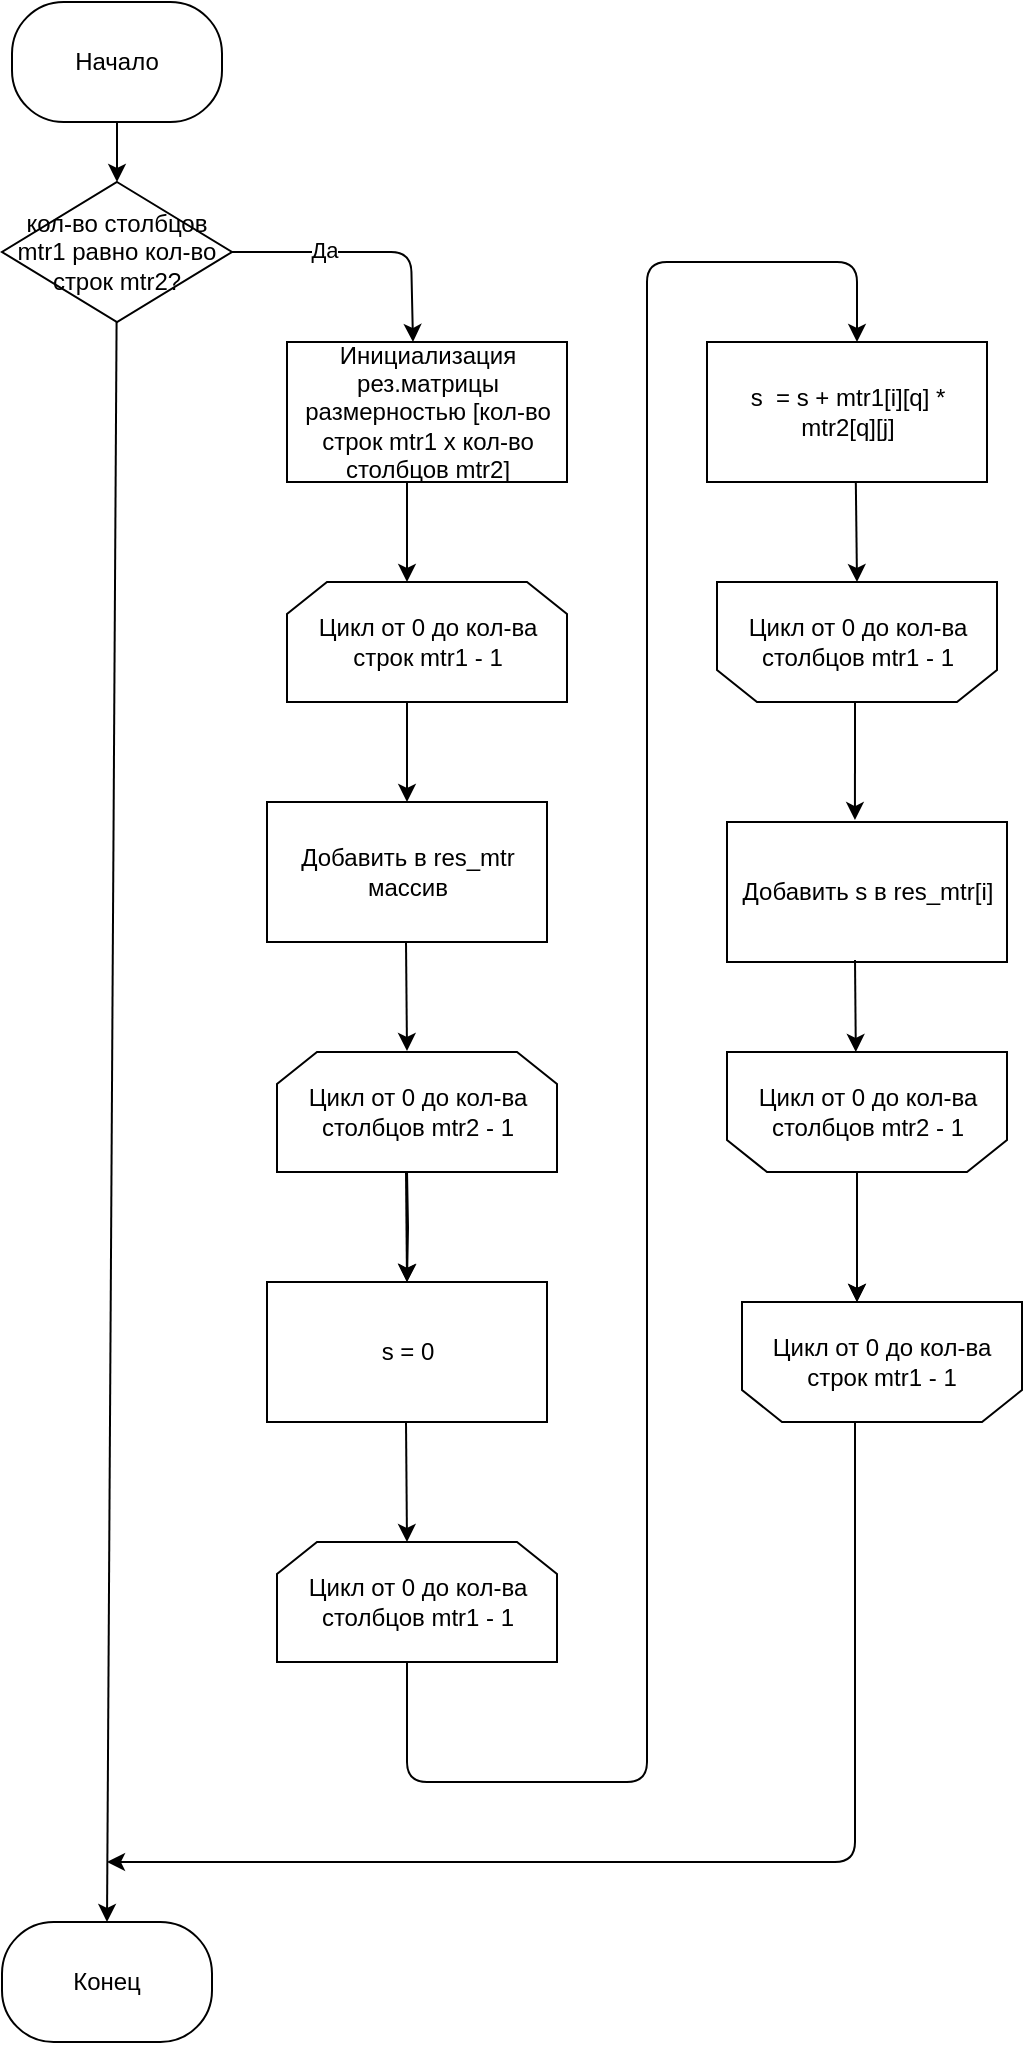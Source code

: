 <mxfile version="13.3.0" type="device"><diagram id="L7_NClhvEX-R860idN1Z" name="Page-1"><mxGraphModel dx="602" dy="595" grid="1" gridSize="10" guides="1" tooltips="1" connect="1" arrows="1" fold="1" page="1" pageScale="1" pageWidth="827" pageHeight="1169" math="0" shadow="0"><root><mxCell id="0"/><mxCell id="1" parent="0"/><mxCell id="deDOgBuy5OJwUUOrLRZp-41" value="кол-во столбцов mtr1 равно&amp;nbsp;кол-во строк mtr2?" style="rhombus;whiteSpace=wrap;html=1;" vertex="1" parent="1"><mxGeometry x="390" y="360" width="115" height="70" as="geometry"/></mxCell><mxCell id="deDOgBuy5OJwUUOrLRZp-42" value="" style="endArrow=classic;html=1;exitX=0.5;exitY=1;exitDx=0;exitDy=0;" edge="1" parent="1" target="deDOgBuy5OJwUUOrLRZp-41"><mxGeometry width="50" height="50" relative="1" as="geometry"><mxPoint x="447.5" y="330" as="sourcePoint"/><mxPoint x="492.5" y="490" as="targetPoint"/></mxGeometry></mxCell><mxCell id="deDOgBuy5OJwUUOrLRZp-43" value="" style="endArrow=classic;html=1;exitX=1;exitY=0.5;exitDx=0;exitDy=0;entryX=0.45;entryY=0;entryDx=0;entryDy=0;entryPerimeter=0;" edge="1" parent="1" source="deDOgBuy5OJwUUOrLRZp-41" target="deDOgBuy5OJwUUOrLRZp-45"><mxGeometry width="50" height="50" relative="1" as="geometry"><mxPoint x="442.5" y="540" as="sourcePoint"/><mxPoint x="592.5" y="440" as="targetPoint"/><Array as="points"><mxPoint x="594.5" y="395"/></Array></mxGeometry></mxCell><mxCell id="deDOgBuy5OJwUUOrLRZp-44" value="Да" style="edgeLabel;html=1;align=center;verticalAlign=middle;resizable=0;points=[];" vertex="1" connectable="0" parent="deDOgBuy5OJwUUOrLRZp-43"><mxGeometry x="-0.313" y="1" relative="1" as="geometry"><mxPoint as="offset"/></mxGeometry></mxCell><mxCell id="deDOgBuy5OJwUUOrLRZp-45" value="Инициализация рез.матрицы размерностью [кол-во строк mtr1 x кол-во столбцов mtr2]" style="rounded=0;whiteSpace=wrap;html=1;" vertex="1" parent="1"><mxGeometry x="532.5" y="440" width="140" height="70" as="geometry"/></mxCell><mxCell id="deDOgBuy5OJwUUOrLRZp-46" value="" style="endArrow=classic;html=1;" edge="1" parent="1"><mxGeometry width="50" height="50" relative="1" as="geometry"><mxPoint x="592.5" y="510" as="sourcePoint"/><mxPoint x="592.5" y="560" as="targetPoint"/></mxGeometry></mxCell><mxCell id="deDOgBuy5OJwUUOrLRZp-48" value="" style="endArrow=classic;html=1;" edge="1" parent="1"><mxGeometry width="50" height="50" relative="1" as="geometry"><mxPoint x="592.5" y="620" as="sourcePoint"/><mxPoint x="592.5" y="670" as="targetPoint"/></mxGeometry></mxCell><mxCell id="deDOgBuy5OJwUUOrLRZp-49" value="Добавить в res_mtr массив" style="rounded=0;whiteSpace=wrap;html=1;" vertex="1" parent="1"><mxGeometry x="522.5" y="670" width="140" height="70" as="geometry"/></mxCell><mxCell id="deDOgBuy5OJwUUOrLRZp-50" value="" style="endArrow=classic;html=1;entryX=0.5;entryY=0;entryDx=0;entryDy=0;" edge="1" parent="1"><mxGeometry width="50" height="50" relative="1" as="geometry"><mxPoint x="592" y="740" as="sourcePoint"/><mxPoint x="592.5" y="794.5" as="targetPoint"/></mxGeometry></mxCell><mxCell id="deDOgBuy5OJwUUOrLRZp-51" value="" style="edgeStyle=orthogonalEdgeStyle;rounded=0;orthogonalLoop=1;jettySize=auto;html=1;" edge="1" parent="1" target="deDOgBuy5OJwUUOrLRZp-54"><mxGeometry relative="1" as="geometry"><mxPoint x="592.5" y="854.5" as="sourcePoint"/></mxGeometry></mxCell><mxCell id="deDOgBuy5OJwUUOrLRZp-53" value="" style="endArrow=classic;html=1;entryX=0.5;entryY=0;entryDx=0;entryDy=0;" edge="1" parent="1" target="deDOgBuy5OJwUUOrLRZp-54"><mxGeometry width="50" height="50" relative="1" as="geometry"><mxPoint x="592" y="854.5" as="sourcePoint"/><mxPoint x="592" y="904.5" as="targetPoint"/></mxGeometry></mxCell><mxCell id="deDOgBuy5OJwUUOrLRZp-54" value="s = 0" style="rounded=0;whiteSpace=wrap;html=1;" vertex="1" parent="1"><mxGeometry x="522.5" y="910" width="140" height="70" as="geometry"/></mxCell><mxCell id="deDOgBuy5OJwUUOrLRZp-55" value="" style="endArrow=classic;html=1;entryX=0.5;entryY=0;entryDx=0;entryDy=0;" edge="1" parent="1"><mxGeometry width="50" height="50" relative="1" as="geometry"><mxPoint x="592" y="980" as="sourcePoint"/><mxPoint x="592.5" y="1040" as="targetPoint"/></mxGeometry></mxCell><mxCell id="deDOgBuy5OJwUUOrLRZp-57" value="" style="endArrow=classic;html=1;entryX=0.5;entryY=1;entryDx=0;entryDy=0;" edge="1" parent="1"><mxGeometry width="50" height="50" relative="1" as="geometry"><mxPoint x="816.91" y="510" as="sourcePoint"/><mxPoint x="817.5" y="560" as="targetPoint"/></mxGeometry></mxCell><mxCell id="deDOgBuy5OJwUUOrLRZp-58" value="s &amp;nbsp;= s + mtr1[i][q] * mtr2[q][j]" style="rounded=0;whiteSpace=wrap;html=1;" vertex="1" parent="1"><mxGeometry x="742.5" y="440" width="140" height="70" as="geometry"/></mxCell><mxCell id="deDOgBuy5OJwUUOrLRZp-60" value="" style="endArrow=classic;html=1;exitX=0.5;exitY=1;exitDx=0;exitDy=0;" edge="1" parent="1"><mxGeometry width="50" height="50" relative="1" as="geometry"><mxPoint x="592.5" y="1100" as="sourcePoint"/><mxPoint x="817.5" y="440" as="targetPoint"/><Array as="points"><mxPoint x="592.5" y="1160"/><mxPoint x="712.5" y="1160"/><mxPoint x="712.5" y="400"/><mxPoint x="817.5" y="400"/></Array></mxGeometry></mxCell><mxCell id="deDOgBuy5OJwUUOrLRZp-61" value="" style="endArrow=classic;html=1;entryX=0.457;entryY=-0.014;entryDx=0;entryDy=0;entryPerimeter=0;" edge="1" parent="1" target="deDOgBuy5OJwUUOrLRZp-62"><mxGeometry width="50" height="50" relative="1" as="geometry"><mxPoint x="816.5" y="620" as="sourcePoint"/><mxPoint x="817" y="550" as="targetPoint"/></mxGeometry></mxCell><mxCell id="deDOgBuy5OJwUUOrLRZp-62" value="Добавить s в res_mtr[i]" style="rounded=0;whiteSpace=wrap;html=1;" vertex="1" parent="1"><mxGeometry x="752.5" y="680" width="140" height="70" as="geometry"/></mxCell><mxCell id="deDOgBuy5OJwUUOrLRZp-63" value="" style="endArrow=classic;html=1;" edge="1" parent="1"><mxGeometry width="50" height="50" relative="1" as="geometry"><mxPoint x="816.5" y="749" as="sourcePoint"/><mxPoint x="816.91" y="795" as="targetPoint"/></mxGeometry></mxCell><mxCell id="deDOgBuy5OJwUUOrLRZp-64" value="" style="edgeStyle=orthogonalEdgeStyle;rounded=0;orthogonalLoop=1;jettySize=auto;html=1;" edge="1" parent="1"><mxGeometry relative="1" as="geometry"><mxPoint x="817.5" y="855" as="sourcePoint"/><mxPoint x="817.5" y="920" as="targetPoint"/></mxGeometry></mxCell><mxCell id="deDOgBuy5OJwUUOrLRZp-66" value="" style="endArrow=classic;html=1;entryX=0.5;entryY=1;entryDx=0;entryDy=0;" edge="1" parent="1"><mxGeometry width="50" height="50" relative="1" as="geometry"><mxPoint x="817.5" y="860" as="sourcePoint"/><mxPoint x="817.5" y="920" as="targetPoint"/></mxGeometry></mxCell><mxCell id="deDOgBuy5OJwUUOrLRZp-68" value="" style="endArrow=classic;html=1;" edge="1" parent="1"><mxGeometry width="50" height="50" relative="1" as="geometry"><mxPoint x="816.5" y="980" as="sourcePoint"/><mxPoint x="442.5" y="1200" as="targetPoint"/><Array as="points"><mxPoint x="816.5" y="1200"/></Array></mxGeometry></mxCell><mxCell id="deDOgBuy5OJwUUOrLRZp-70" value="" style="endArrow=classic;html=1;" edge="1" parent="1" source="deDOgBuy5OJwUUOrLRZp-41"><mxGeometry width="50" height="50" relative="1" as="geometry"><mxPoint x="446.5" y="430" as="sourcePoint"/><mxPoint x="442.5" y="1230" as="targetPoint"/></mxGeometry></mxCell><mxCell id="deDOgBuy5OJwUUOrLRZp-71" value="&lt;span&gt;Цикл от 0 до кол-ва строк mtr1 - 1&lt;/span&gt;" style="shape=loopLimit;whiteSpace=wrap;html=1;" vertex="1" parent="1"><mxGeometry x="532.5" y="560" width="140" height="60" as="geometry"/></mxCell><mxCell id="deDOgBuy5OJwUUOrLRZp-72" value="Цикл от 0 до кол-ва столбцов mtr2 - 1" style="shape=loopLimit;whiteSpace=wrap;html=1;" vertex="1" parent="1"><mxGeometry x="527.5" y="795" width="140" height="60" as="geometry"/></mxCell><mxCell id="deDOgBuy5OJwUUOrLRZp-73" value="Цикл от 0 до кол-ва столбцов mtr1 - 1" style="shape=loopLimit;whiteSpace=wrap;html=1;" vertex="1" parent="1"><mxGeometry x="527.5" y="1040" width="140" height="60" as="geometry"/></mxCell><mxCell id="deDOgBuy5OJwUUOrLRZp-75" value="Цикл от 0 до кол-ва столбцов mtr1 - 1" style="shape=loopLimit;whiteSpace=wrap;html=1;direction=west;" vertex="1" parent="1"><mxGeometry x="747.5" y="560" width="140" height="60" as="geometry"/></mxCell><mxCell id="deDOgBuy5OJwUUOrLRZp-76" value="Цикл от 0 до кол-ва столбцов mtr2 - 1" style="shape=loopLimit;whiteSpace=wrap;html=1;direction=west;" vertex="1" parent="1"><mxGeometry x="752.5" y="795" width="140" height="60" as="geometry"/></mxCell><mxCell id="deDOgBuy5OJwUUOrLRZp-77" value="Цикл от 0 до кол-ва строк mtr1 - 1" style="shape=loopLimit;whiteSpace=wrap;html=1;direction=west;" vertex="1" parent="1"><mxGeometry x="760" y="920" width="140" height="60" as="geometry"/></mxCell><mxCell id="deDOgBuy5OJwUUOrLRZp-78" value="Начало" style="rounded=1;whiteSpace=wrap;html=1;arcSize=43;" vertex="1" parent="1"><mxGeometry x="395" y="270" width="105" height="60" as="geometry"/></mxCell><mxCell id="deDOgBuy5OJwUUOrLRZp-79" value="Конец" style="rounded=1;whiteSpace=wrap;html=1;arcSize=43;" vertex="1" parent="1"><mxGeometry x="390" y="1230" width="105" height="60" as="geometry"/></mxCell></root></mxGraphModel></diagram></mxfile>
